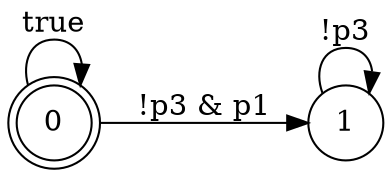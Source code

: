 digraph automaton {
rankdir=LR
0 [label="0",shape=doublecircle]
0 -> 1 [label="!p3 & p1"]
0 -> 0 [label="true"]
1 [label="1",shape=circle]
1 -> 1 [label="!p3"]
}
